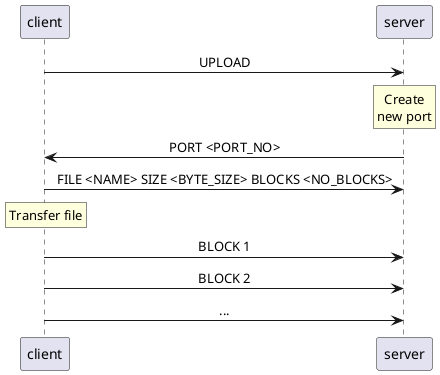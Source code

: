 @startuml upload
skinparam sequenceMessageAlign CENTER
'skinparam ParticipantBackgroundColor #00ffff
'skinparam ParticipantBorderColor #0000ff these are comments, started with '
skinparam NoteTextAlignment CENTER
client -> server : UPLOAD
rnote over server
Create
new port
end note
server -> client : PORT <PORT_NO>
client ->server : FILE <NAME> SIZE <BYTE_SIZE> BLOCKS <NO_BLOCKS> 
rnote over client
Transfer file
end note
client ->server : BLOCK 1
client ->server : BLOCK 2
client -> server: ...
@enduml